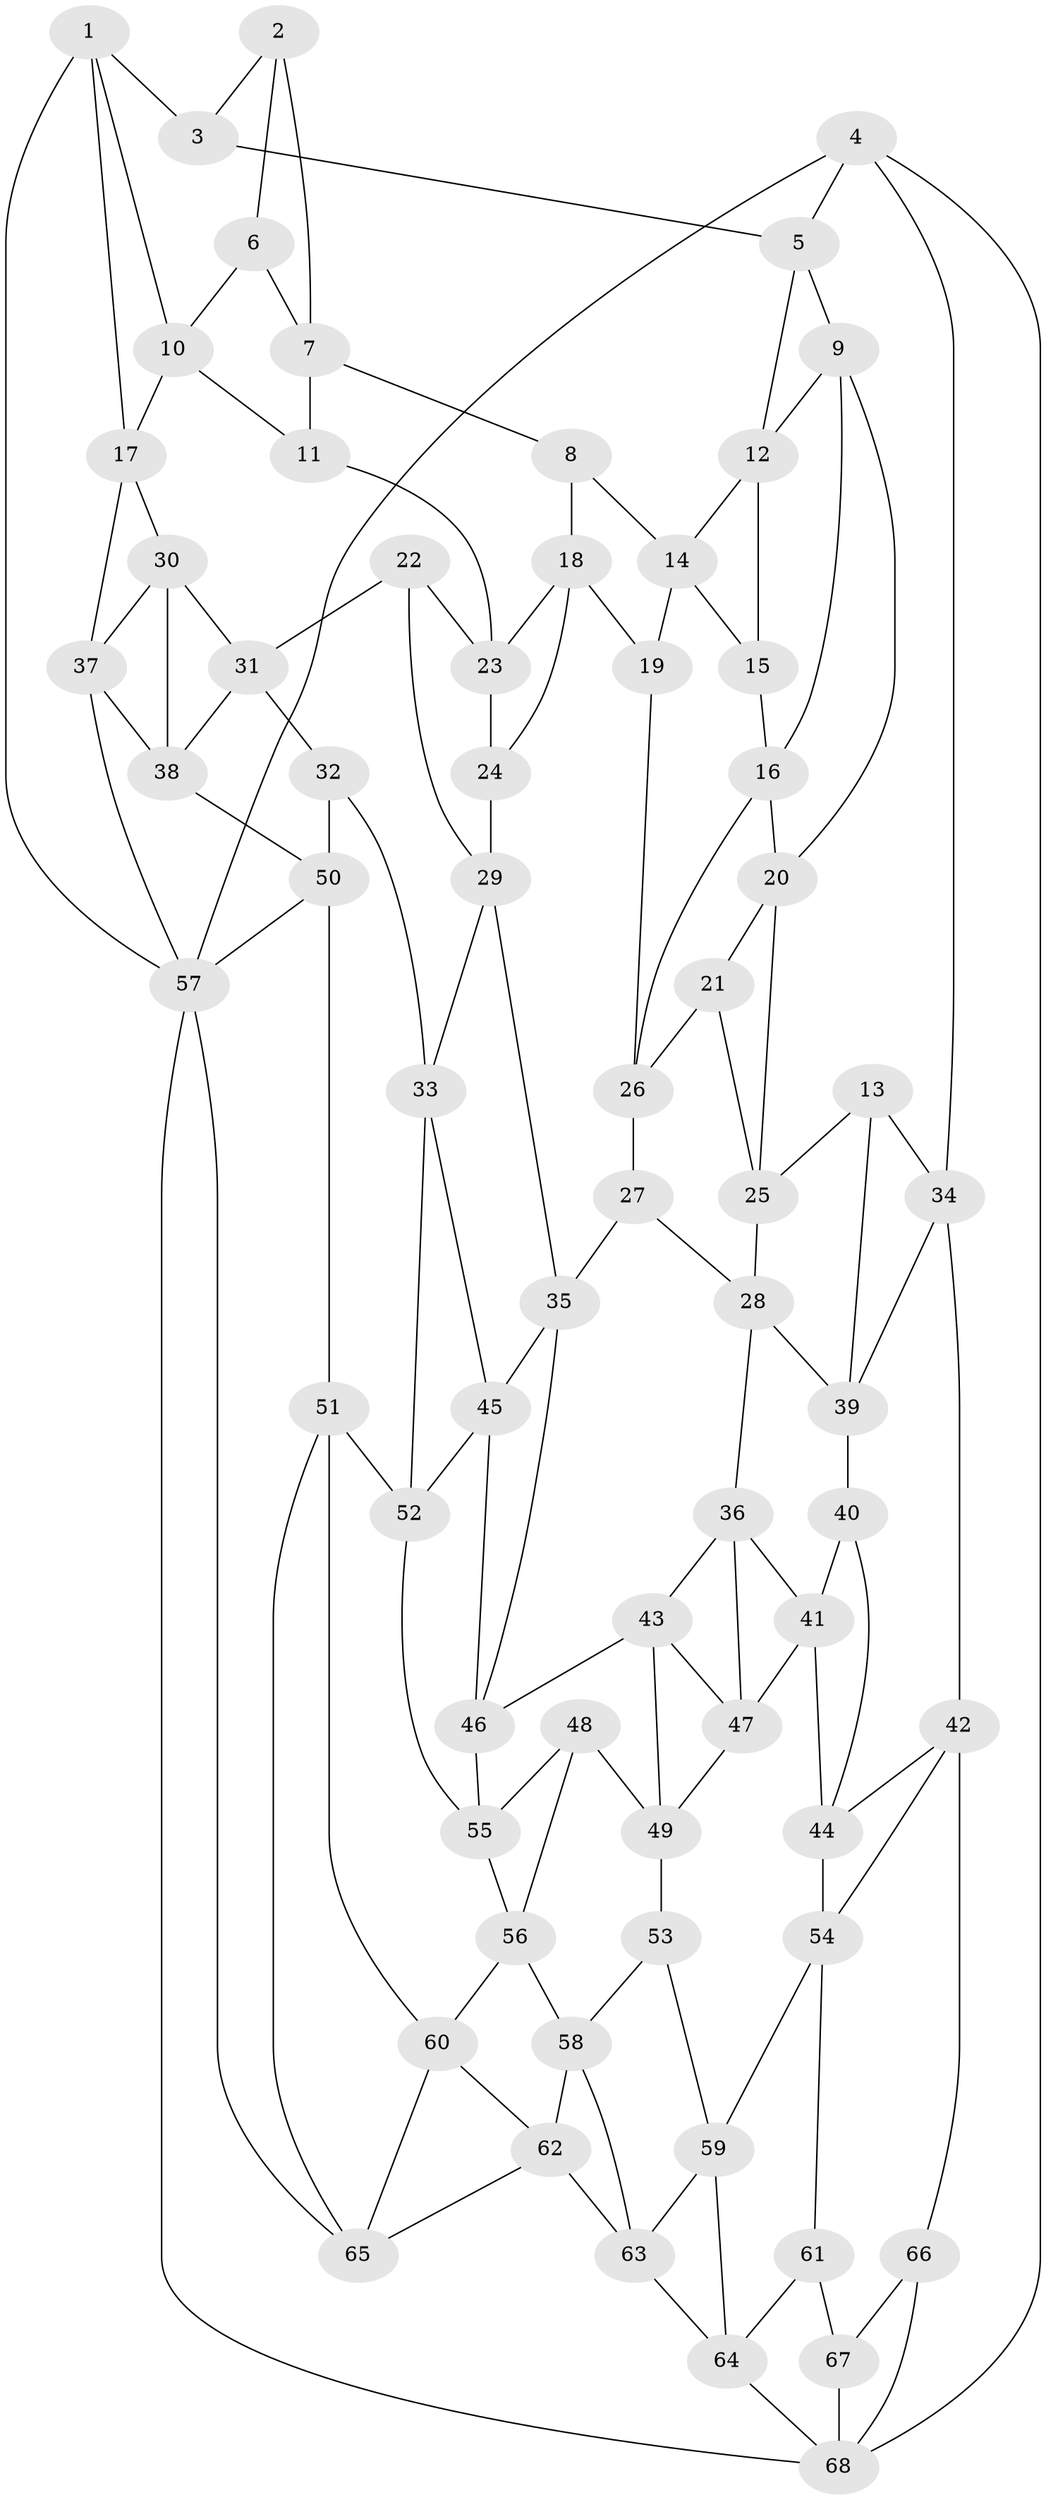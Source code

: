 // original degree distribution, {3: 0.014705882352941176, 5: 0.6176470588235294, 4: 0.19117647058823528, 6: 0.17647058823529413}
// Generated by graph-tools (version 1.1) at 2025/03/03/09/25 03:03:15]
// undirected, 68 vertices, 128 edges
graph export_dot {
graph [start="1"]
  node [color=gray90,style=filled];
  1;
  2;
  3;
  4;
  5;
  6;
  7;
  8;
  9;
  10;
  11;
  12;
  13;
  14;
  15;
  16;
  17;
  18;
  19;
  20;
  21;
  22;
  23;
  24;
  25;
  26;
  27;
  28;
  29;
  30;
  31;
  32;
  33;
  34;
  35;
  36;
  37;
  38;
  39;
  40;
  41;
  42;
  43;
  44;
  45;
  46;
  47;
  48;
  49;
  50;
  51;
  52;
  53;
  54;
  55;
  56;
  57;
  58;
  59;
  60;
  61;
  62;
  63;
  64;
  65;
  66;
  67;
  68;
  1 -- 3 [weight=1.0];
  1 -- 10 [weight=1.0];
  1 -- 17 [weight=1.0];
  1 -- 57 [weight=1.0];
  2 -- 3 [weight=1.0];
  2 -- 6 [weight=1.0];
  2 -- 7 [weight=1.0];
  3 -- 5 [weight=1.0];
  4 -- 5 [weight=1.0];
  4 -- 34 [weight=1.0];
  4 -- 57 [weight=1.0];
  4 -- 68 [weight=1.0];
  5 -- 9 [weight=1.0];
  5 -- 12 [weight=1.0];
  6 -- 7 [weight=1.0];
  6 -- 10 [weight=1.0];
  7 -- 8 [weight=1.0];
  7 -- 11 [weight=1.0];
  8 -- 14 [weight=1.0];
  8 -- 18 [weight=1.0];
  9 -- 12 [weight=1.0];
  9 -- 16 [weight=1.0];
  9 -- 20 [weight=1.0];
  10 -- 11 [weight=1.0];
  10 -- 17 [weight=1.0];
  11 -- 23 [weight=1.0];
  12 -- 14 [weight=1.0];
  12 -- 15 [weight=1.0];
  13 -- 25 [weight=1.0];
  13 -- 34 [weight=1.0];
  13 -- 39 [weight=1.0];
  14 -- 15 [weight=1.0];
  14 -- 19 [weight=1.0];
  15 -- 16 [weight=1.0];
  16 -- 20 [weight=1.0];
  16 -- 26 [weight=1.0];
  17 -- 30 [weight=1.0];
  17 -- 37 [weight=1.0];
  18 -- 19 [weight=1.0];
  18 -- 23 [weight=1.0];
  18 -- 24 [weight=1.0];
  19 -- 26 [weight=1.0];
  20 -- 21 [weight=1.0];
  20 -- 25 [weight=1.0];
  21 -- 25 [weight=1.0];
  21 -- 26 [weight=1.0];
  22 -- 23 [weight=1.0];
  22 -- 29 [weight=1.0];
  22 -- 31 [weight=1.0];
  23 -- 24 [weight=1.0];
  24 -- 29 [weight=1.0];
  25 -- 28 [weight=1.0];
  26 -- 27 [weight=1.0];
  27 -- 28 [weight=1.0];
  27 -- 35 [weight=1.0];
  28 -- 36 [weight=1.0];
  28 -- 39 [weight=1.0];
  29 -- 33 [weight=1.0];
  29 -- 35 [weight=1.0];
  30 -- 31 [weight=1.0];
  30 -- 37 [weight=1.0];
  30 -- 38 [weight=1.0];
  31 -- 32 [weight=1.0];
  31 -- 38 [weight=1.0];
  32 -- 33 [weight=1.0];
  32 -- 50 [weight=1.0];
  33 -- 45 [weight=1.0];
  33 -- 52 [weight=1.0];
  34 -- 39 [weight=1.0];
  34 -- 42 [weight=1.0];
  35 -- 45 [weight=1.0];
  35 -- 46 [weight=1.0];
  36 -- 41 [weight=1.0];
  36 -- 43 [weight=1.0];
  36 -- 47 [weight=1.0];
  37 -- 38 [weight=1.0];
  37 -- 57 [weight=1.0];
  38 -- 50 [weight=1.0];
  39 -- 40 [weight=1.0];
  40 -- 41 [weight=1.0];
  40 -- 44 [weight=1.0];
  41 -- 44 [weight=1.0];
  41 -- 47 [weight=1.0];
  42 -- 44 [weight=1.0];
  42 -- 54 [weight=1.0];
  42 -- 66 [weight=1.0];
  43 -- 46 [weight=1.0];
  43 -- 47 [weight=1.0];
  43 -- 49 [weight=1.0];
  44 -- 54 [weight=1.0];
  45 -- 46 [weight=1.0];
  45 -- 52 [weight=1.0];
  46 -- 55 [weight=1.0];
  47 -- 49 [weight=1.0];
  48 -- 49 [weight=1.0];
  48 -- 55 [weight=1.0];
  48 -- 56 [weight=1.0];
  49 -- 53 [weight=1.0];
  50 -- 51 [weight=1.0];
  50 -- 57 [weight=1.0];
  51 -- 52 [weight=1.0];
  51 -- 60 [weight=1.0];
  51 -- 65 [weight=1.0];
  52 -- 55 [weight=1.0];
  53 -- 58 [weight=1.0];
  53 -- 59 [weight=1.0];
  54 -- 59 [weight=1.0];
  54 -- 61 [weight=1.0];
  55 -- 56 [weight=1.0];
  56 -- 58 [weight=1.0];
  56 -- 60 [weight=1.0];
  57 -- 65 [weight=1.0];
  57 -- 68 [weight=1.0];
  58 -- 62 [weight=1.0];
  58 -- 63 [weight=1.0];
  59 -- 63 [weight=1.0];
  59 -- 64 [weight=1.0];
  60 -- 62 [weight=1.0];
  60 -- 65 [weight=1.0];
  61 -- 64 [weight=1.0];
  61 -- 67 [weight=1.0];
  62 -- 63 [weight=1.0];
  62 -- 65 [weight=1.0];
  63 -- 64 [weight=1.0];
  64 -- 68 [weight=1.0];
  66 -- 67 [weight=2.0];
  66 -- 68 [weight=1.0];
  67 -- 68 [weight=1.0];
}
